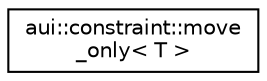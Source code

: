 digraph "Graphical Class Hierarchy"
{
 // LATEX_PDF_SIZE
  edge [fontname="Helvetica",fontsize="10",labelfontname="Helvetica",labelfontsize="10"];
  node [fontname="Helvetica",fontsize="10",shape=record];
  rankdir="LR";
  Node0 [label="aui::constraint::move\l_only\< T \>",height=0.2,width=0.4,color="black", fillcolor="white", style="filled",URL="$classaui_1_1constraint_1_1move__only.html",tooltip="Wraps the object forbidding copy."];
}
